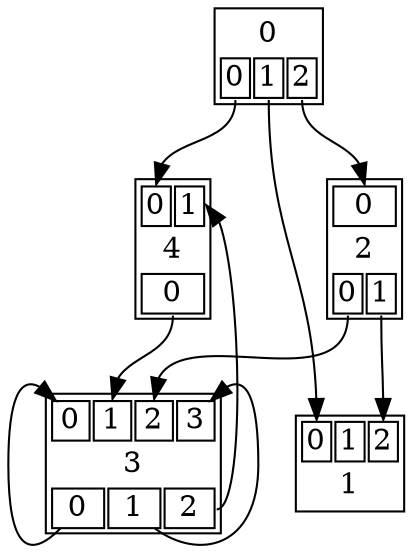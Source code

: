 digraph {
0 [shape=plain label=<<table border="1"><tr><td align="text" border="0" colspan="3">0</td></tr><tr><td port="out0" align="text" colspan="1" cellpadding="1" >0</td><td port="out1" align="text" colspan="1" cellpadding="1" >1</td><td port="out2" align="text" colspan="1" cellpadding="1" >2</td></tr></table>>]
0:out0 -> 4:in0 [style=""]
0:out1 -> 1:in0 [style=""]
0:out2 -> 2:in0 [style=""]
1 [shape=plain label=<<table border="1"><tr><td port="in0" align="text" colspan="1" cellpadding="1" >0</td><td port="in1" align="text" colspan="1" cellpadding="1" >1</td><td port="in2" align="text" colspan="1" cellpadding="1" >2</td></tr><tr><td align="text" border="0" colspan="3">1</td></tr></table>>]
2 [shape=plain label=<<table border="1"><tr><td port="in0" align="text" colspan="2" cellpadding="1" >0</td></tr><tr><td align="text" border="0" colspan="2">2</td></tr><tr><td port="out0" align="text" colspan="1" cellpadding="1" >0</td><td port="out1" align="text" colspan="1" cellpadding="1" >1</td></tr></table>>]
2:out0 -> 3:in2 [style=""]
2:out1 -> 1:in2 [style=""]
3 [shape=plain label=<<table border="1"><tr><td port="in0" align="text" colspan="3" cellpadding="1" >0</td><td port="in1" align="text" colspan="3" cellpadding="1" >1</td><td port="in2" align="text" colspan="3" cellpadding="1" >2</td><td port="in3" align="text" colspan="3" cellpadding="1" >3</td></tr><tr><td align="text" border="0" colspan="12">3</td></tr><tr><td port="out0" align="text" colspan="4" cellpadding="1" >0</td><td port="out1" align="text" colspan="4" cellpadding="1" >1</td><td port="out2" align="text" colspan="4" cellpadding="1" >2</td></tr></table>>]
3:out0 -> 3:in0 [style=""]
3:out1 -> 3:in3 [style=""]
3:out2 -> 4:in1 [style=""]
4 [shape=plain label=<<table border="1"><tr><td port="in0" align="text" colspan="1" cellpadding="1" >0</td><td port="in1" align="text" colspan="1" cellpadding="1" >1</td></tr><tr><td align="text" border="0" colspan="2">4</td></tr><tr><td port="out0" align="text" colspan="2" cellpadding="1" >0</td></tr></table>>]
4:out0 -> 3:in1 [style=""]
}

